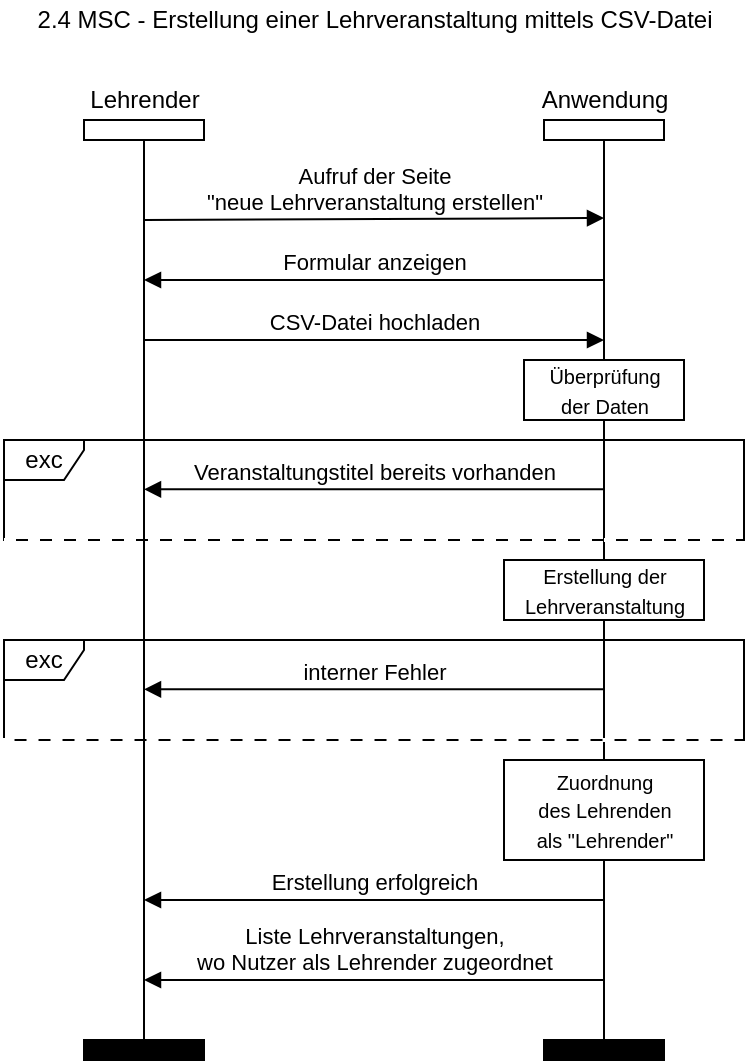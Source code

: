 <mxfile version="14.5.1" type="device"><diagram id="kgpKYQtTHZ0yAKxKKP6v" name="Page-1"><mxGraphModel dx="1088" dy="968" grid="1" gridSize="10" guides="1" tooltips="1" connect="1" arrows="1" fold="1" page="1" pageScale="1" pageWidth="850" pageHeight="1100" background="none" math="0" shadow="0"><root><mxCell id="0"/><mxCell id="1" parent="0"/><mxCell id="hktPIcWqlmCKD1C_lG92-15" style="rounded=0;orthogonalLoop=1;jettySize=auto;html=1;endArrow=none;endFill=0;entryX=0.5;entryY=1;entryDx=0;entryDy=0;" parent="1" edge="1"><mxGeometry relative="1" as="geometry"><mxPoint x="350" y="520" as="sourcePoint"/><mxPoint x="350" y="520" as="targetPoint"/></mxGeometry></mxCell><mxCell id="hktPIcWqlmCKD1C_lG92-6" value="" style="endArrow=none;html=1;exitX=0.5;exitY=0;exitDx=0;exitDy=0;" parent="1" source="hktPIcWqlmCKD1C_lG92-32" edge="1"><mxGeometry width="50" height="50" relative="1" as="geometry"><mxPoint x="120" y="470" as="sourcePoint"/><mxPoint x="120" y="120" as="targetPoint"/></mxGeometry></mxCell><mxCell id="hktPIcWqlmCKD1C_lG92-11" value="Aufruf der Seite &lt;br&gt;&quot;neue Lehrveranstaltung erstellen&quot;" style="html=1;verticalAlign=bottom;endArrow=block;" parent="1" edge="1"><mxGeometry width="80" relative="1" as="geometry"><mxPoint x="120" y="160" as="sourcePoint"/><mxPoint x="350" y="159" as="targetPoint"/></mxGeometry></mxCell><mxCell id="hktPIcWqlmCKD1C_lG92-14" value="Formular anzeigen" style="html=1;verticalAlign=bottom;endArrow=block;" parent="1" edge="1"><mxGeometry width="80" relative="1" as="geometry"><mxPoint x="350" y="190" as="sourcePoint"/><mxPoint x="120" y="190" as="targetPoint"/></mxGeometry></mxCell><mxCell id="hktPIcWqlmCKD1C_lG92-21" value="" style="html=1;" parent="1" vertex="1"><mxGeometry x="90" y="110" width="60" height="10" as="geometry"/></mxCell><mxCell id="hktPIcWqlmCKD1C_lG92-23" style="rounded=0;orthogonalLoop=1;jettySize=auto;html=1;endArrow=none;endFill=0;entryX=0.5;entryY=0;entryDx=0;entryDy=0;" parent="1" target="hktPIcWqlmCKD1C_lG92-33" edge="1"><mxGeometry relative="1" as="geometry"><mxPoint x="350" y="120" as="sourcePoint"/><mxPoint x="350" y="470" as="targetPoint"/></mxGeometry></mxCell><mxCell id="hktPIcWqlmCKD1C_lG92-24" value="CSV-Datei hochladen" style="html=1;verticalAlign=bottom;endArrow=block;" parent="1" edge="1"><mxGeometry width="80" relative="1" as="geometry"><mxPoint x="120" y="220" as="sourcePoint"/><mxPoint x="350" y="220" as="targetPoint"/></mxGeometry></mxCell><mxCell id="hktPIcWqlmCKD1C_lG92-25" value="&lt;font style=&quot;font-size: 10px&quot;&gt;Überprüfung &lt;br&gt;der Daten&lt;/font&gt;" style="html=1;rounded=0;fillColor=#FFFFFF;" parent="1" vertex="1"><mxGeometry x="310" y="230" width="80" height="30" as="geometry"/></mxCell><mxCell id="hktPIcWqlmCKD1C_lG92-29" value="Lehrender" style="text;html=1;align=center;verticalAlign=middle;resizable=0;points=[];autosize=1;" parent="1" vertex="1"><mxGeometry x="85" y="90" width="70" height="20" as="geometry"/></mxCell><mxCell id="hktPIcWqlmCKD1C_lG92-30" value="Anwendung" style="text;html=1;align=center;verticalAlign=middle;resizable=0;points=[];autosize=1;" parent="1" vertex="1"><mxGeometry x="310" y="90" width="80" height="20" as="geometry"/></mxCell><mxCell id="hktPIcWqlmCKD1C_lG92-31" value="" style="html=1;" parent="1" vertex="1"><mxGeometry x="320" y="110" width="60" height="10" as="geometry"/></mxCell><mxCell id="hktPIcWqlmCKD1C_lG92-32" value="" style="html=1;fillColor=#000000;" parent="1" vertex="1"><mxGeometry x="90" y="570" width="60" height="10" as="geometry"/></mxCell><mxCell id="hktPIcWqlmCKD1C_lG92-33" value="" style="html=1;fillColor=#000000;" parent="1" vertex="1"><mxGeometry x="320" y="570" width="60" height="10" as="geometry"/></mxCell><mxCell id="hktPIcWqlmCKD1C_lG92-43" value="exc" style="shape=umlFrame;whiteSpace=wrap;html=1;rounded=0;strokeWidth=1;fillColor=none;width=40;height=20;shadow=0;" parent="1" vertex="1"><mxGeometry x="50" y="270" width="370" height="50" as="geometry"/></mxCell><mxCell id="hktPIcWqlmCKD1C_lG92-45" value="Veranstaltungstitel bereits vorhanden" style="html=1;verticalAlign=bottom;endArrow=block;" parent="1" edge="1"><mxGeometry width="80" relative="1" as="geometry"><mxPoint x="350" y="294.66" as="sourcePoint"/><mxPoint x="120" y="294.66" as="targetPoint"/></mxGeometry></mxCell><mxCell id="hktPIcWqlmCKD1C_lG92-46" value="Erstellung erfolgreich" style="html=1;verticalAlign=bottom;endArrow=block;strokeColor=#000000;" parent="1" edge="1"><mxGeometry width="80" relative="1" as="geometry"><mxPoint x="350" y="500" as="sourcePoint"/><mxPoint x="120" y="500" as="targetPoint"/></mxGeometry></mxCell><mxCell id="hktPIcWqlmCKD1C_lG92-47" value="&lt;span style=&quot;font-size: 10px&quot;&gt;Erstellung der &lt;br&gt;Lehrveranstaltung&lt;/span&gt;" style="html=1;rounded=0;fillColor=#FFFFFF;" parent="1" vertex="1"><mxGeometry x="300" y="330" width="100" height="30" as="geometry"/></mxCell><mxCell id="hktPIcWqlmCKD1C_lG92-48" value="exc" style="shape=umlFrame;whiteSpace=wrap;html=1;rounded=0;strokeWidth=1;fillColor=none;width=40;height=20;shadow=0;" parent="1" vertex="1"><mxGeometry x="50" y="370" width="370" height="50" as="geometry"/></mxCell><mxCell id="hktPIcWqlmCKD1C_lG92-49" value="interner Fehler" style="html=1;verticalAlign=bottom;endArrow=block;strokeColor=#000000;" parent="1" edge="1"><mxGeometry width="80" relative="1" as="geometry"><mxPoint x="350" y="394.66" as="sourcePoint"/><mxPoint x="120" y="394.66" as="targetPoint"/></mxGeometry></mxCell><mxCell id="hktPIcWqlmCKD1C_lG92-50" value="Liste Lehrveranstaltungen,&lt;br&gt;wo Nutzer als Lehrender zugeordnet" style="html=1;verticalAlign=bottom;endArrow=block;strokeColor=#000000;" parent="1" edge="1"><mxGeometry width="80" relative="1" as="geometry"><mxPoint x="350" y="540" as="sourcePoint"/><mxPoint x="120" y="540" as="targetPoint"/></mxGeometry></mxCell><mxCell id="h6IzzElKhgnJlMVYleQr-12" value="2.4 MSC - Erstellung einer Lehrveranstaltung mittels CSV-Datei" style="text;html=1;align=center;verticalAlign=middle;resizable=0;points=[];autosize=1;" parent="1" vertex="1"><mxGeometry x="60" y="50" width="350" height="20" as="geometry"/></mxCell><mxCell id="WjO1csmM3PaaBv-y-arh-1" value="" style="endArrow=none;dashed=1;html=1;strokeColor=#FFFFFF;strokeWidth=2;entryX=1;entryY=0.993;entryDx=0;entryDy=0;entryPerimeter=0;exitX=-0.002;exitY=0.993;exitDx=0;exitDy=0;exitPerimeter=0;" parent="1" edge="1"><mxGeometry width="50" height="50" relative="1" as="geometry"><mxPoint x="50.0" y="320" as="sourcePoint"/><mxPoint x="420.74" y="320" as="targetPoint"/></mxGeometry></mxCell><mxCell id="WjO1csmM3PaaBv-y-arh-2" value="" style="endArrow=none;dashed=1;html=1;strokeColor=#FFFFFF;strokeWidth=2;entryX=1;entryY=0.993;entryDx=0;entryDy=0;entryPerimeter=0;exitX=-0.002;exitY=0.993;exitDx=0;exitDy=0;exitPerimeter=0;" parent="1" edge="1"><mxGeometry width="50" height="50" relative="1" as="geometry"><mxPoint x="49.26" y="420" as="sourcePoint"/><mxPoint x="420" y="420" as="targetPoint"/></mxGeometry></mxCell><mxCell id="W5irQd1wmxYGdJJmLWn2-1" value="&lt;span style=&quot;font-size: 10px&quot;&gt;Zuordnung &lt;br&gt;des&amp;nbsp;&lt;/span&gt;&lt;font style=&quot;font-size: 10px&quot;&gt;Lehrenden&lt;br&gt;als &quot;Lehrender&quot;&lt;br&gt;&lt;/font&gt;" style="html=1;rounded=0;fillColor=#FFFFFF;" vertex="1" parent="1"><mxGeometry x="300" y="430" width="100" height="50" as="geometry"/></mxCell></root></mxGraphModel></diagram></mxfile>